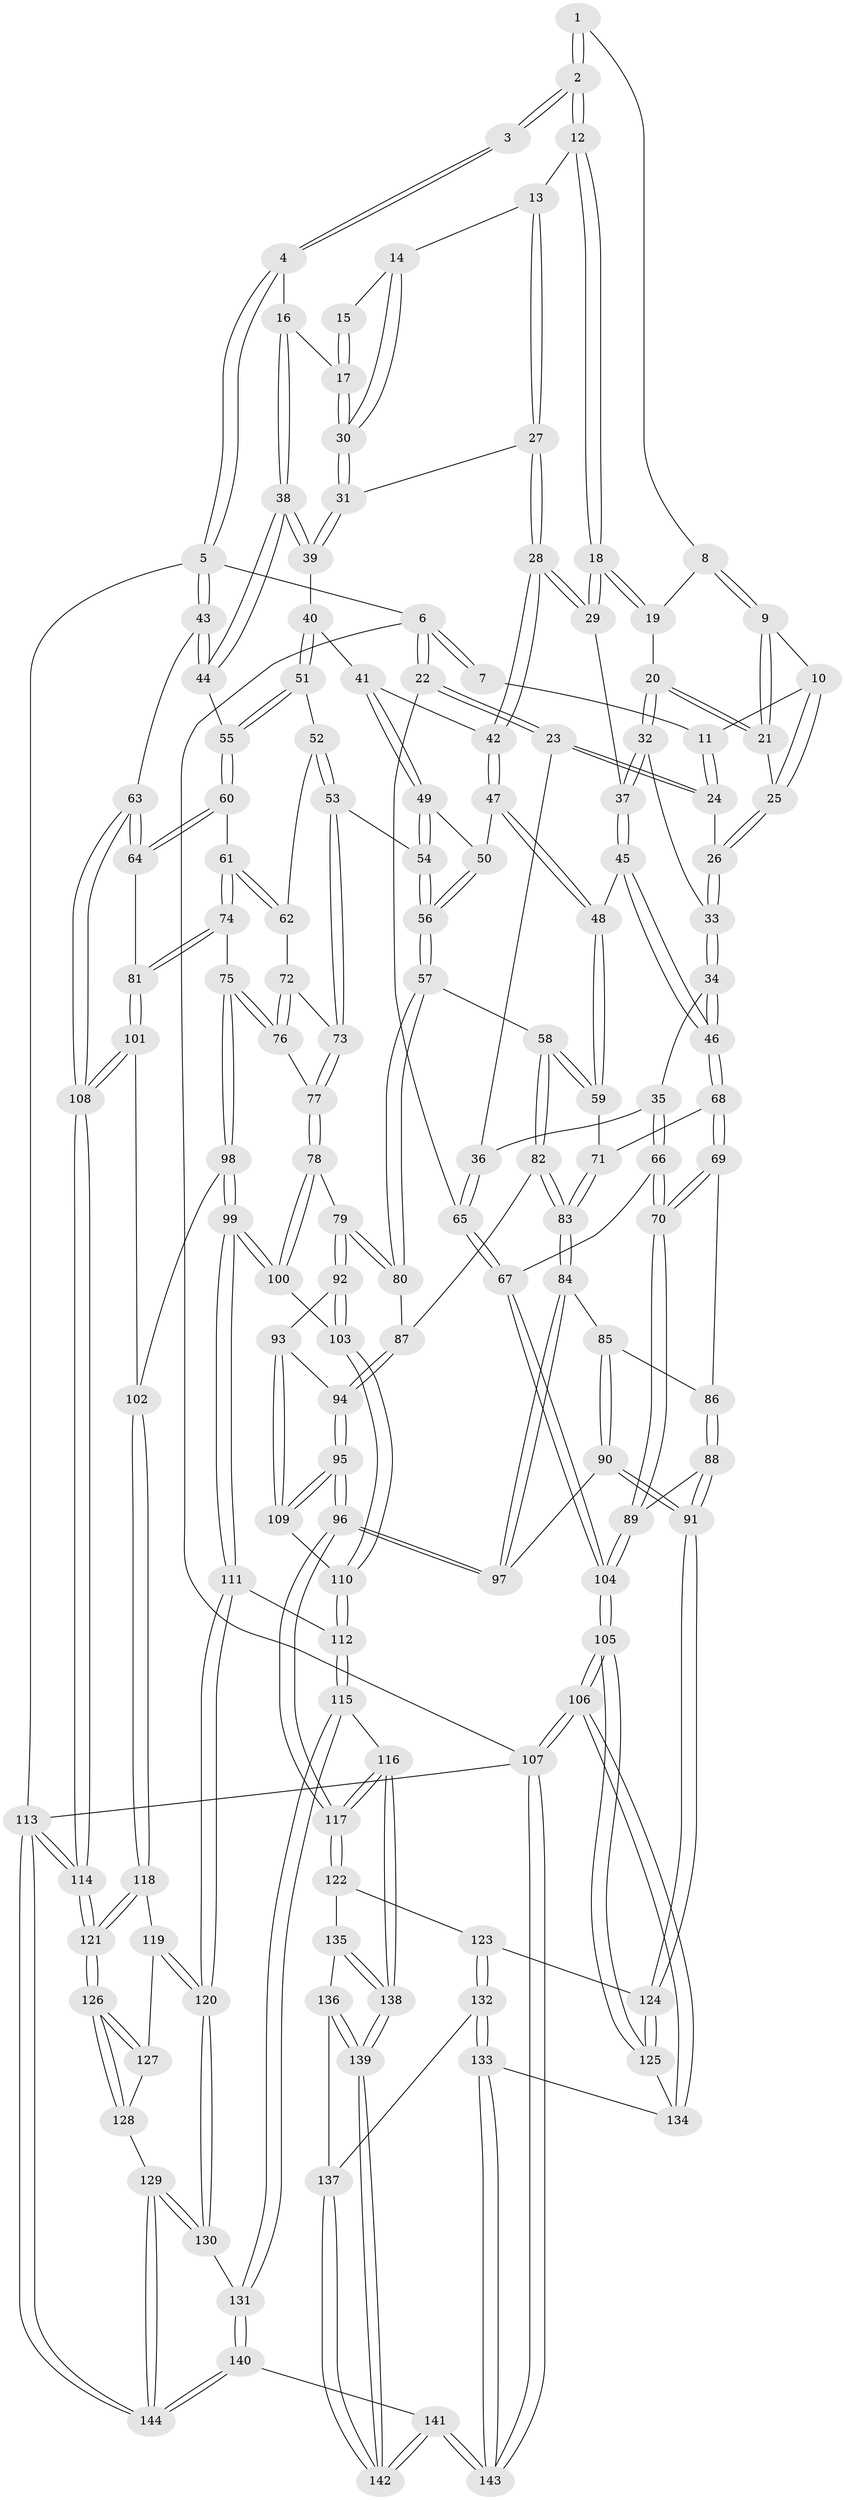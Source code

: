 // Generated by graph-tools (version 1.1) at 2025/27/03/09/25 03:27:09]
// undirected, 144 vertices, 357 edges
graph export_dot {
graph [start="1"]
  node [color=gray90,style=filled];
  1 [pos="+0.341919159232499+0"];
  2 [pos="+0.5036175043834905+0"];
  3 [pos="+0.816096883337856+0"];
  4 [pos="+1+0"];
  5 [pos="+1+0"];
  6 [pos="+0+0"];
  7 [pos="+0.18724213730063297+0"];
  8 [pos="+0.335406036197913+0"];
  9 [pos="+0.2987716445389673+0.06587622039248686"];
  10 [pos="+0.24826538640297832+0.039672232459343794"];
  11 [pos="+0.16916625312807423+0"];
  12 [pos="+0.5064257013339725+0"];
  13 [pos="+0.5711880949788933+0"];
  14 [pos="+0.7207497146809657+0.044966677266408364"];
  15 [pos="+0.7977755258502374+0"];
  16 [pos="+0.8766336145078295+0.10554961684269465"];
  17 [pos="+0.8448721023072149+0.07313507381244758"];
  18 [pos="+0.43034171081907857+0.10978220893434684"];
  19 [pos="+0.3551825389654488+0.03704799911754034"];
  20 [pos="+0.3343998475224143+0.12480683731457859"];
  21 [pos="+0.2976321787112139+0.09174848995199664"];
  22 [pos="+0+0.10306169323148133"];
  23 [pos="+0.08931585901598572+0.1288364948535078"];
  24 [pos="+0.1336155202800481+0.07595234472238295"];
  25 [pos="+0.2550603070319837+0.09812477014348342"];
  26 [pos="+0.22871544435379887+0.1140275986705593"];
  27 [pos="+0.5780241923365674+0.04189073551927154"];
  28 [pos="+0.5253870680708091+0.18258985481408607"];
  29 [pos="+0.4316478966490123+0.15525597033562705"];
  30 [pos="+0.7126827562216761+0.11551956383861782"];
  31 [pos="+0.7094334141860557+0.12095391367590154"];
  32 [pos="+0.3499513174426322+0.14889337952591747"];
  33 [pos="+0.2544895438482293+0.1887395491669765"];
  34 [pos="+0.19665758877065878+0.29254687273539837"];
  35 [pos="+0.1664589240957479+0.29097819725345586"];
  36 [pos="+0.15671903274213064+0.2843629334224346"];
  37 [pos="+0.40155717318165035+0.1673786202466199"];
  38 [pos="+0.9161266790674402+0.19465275726117304"];
  39 [pos="+0.7077457054115308+0.15386654620350143"];
  40 [pos="+0.6671052338688539+0.21908104218036126"];
  41 [pos="+0.6651385358343751+0.21926001106143866"];
  42 [pos="+0.5345194706975006+0.19402546978053134"];
  43 [pos="+1+0.20303068522703804"];
  44 [pos="+0.9421651733719498+0.22260647236473802"];
  45 [pos="+0.366932816926817+0.26221546676938406"];
  46 [pos="+0.22621751662389578+0.309690669435635"];
  47 [pos="+0.5136583918641648+0.27881576115645296"];
  48 [pos="+0.43557790676901936+0.3487307908578067"];
  49 [pos="+0.6083277953369061+0.3249701922026933"];
  50 [pos="+0.5316269058072562+0.2999716029413182"];
  51 [pos="+0.7237406736835701+0.2870908204829749"];
  52 [pos="+0.7231854892322823+0.29254483145224924"];
  53 [pos="+0.6674167923122065+0.3914645221792833"];
  54 [pos="+0.6129353538822748+0.3830462762592023"];
  55 [pos="+0.9044500730567026+0.2639247788369919"];
  56 [pos="+0.5709852072185803+0.4012730354910824"];
  57 [pos="+0.5502620266085949+0.42497872980671964"];
  58 [pos="+0.5301191761714023+0.4202481671918136"];
  59 [pos="+0.43370894881070243+0.36331624335665774"];
  60 [pos="+0.8826906583026521+0.35580780458284245"];
  61 [pos="+0.8495061231646965+0.3959810284617518"];
  62 [pos="+0.7841591117856449+0.3936781721311003"];
  63 [pos="+1+0.4506774676374597"];
  64 [pos="+1+0.4779006303004856"];
  65 [pos="+0+0.33783406149540746"];
  66 [pos="+0.11337138786867226+0.4174457099897973"];
  67 [pos="+0+0.3967791725267182"];
  68 [pos="+0.2746338922848509+0.3909611688732237"];
  69 [pos="+0.27310287333541483+0.40099322696033"];
  70 [pos="+0.1374435722034186+0.5663300185389335"];
  71 [pos="+0.40305723147123157+0.3955739541498806"];
  72 [pos="+0.7697311873810724+0.40676882006847614"];
  73 [pos="+0.6833723754490144+0.4194666859058707"];
  74 [pos="+0.8518944452600105+0.4508175833229025"];
  75 [pos="+0.7706225916534136+0.5173554077252807"];
  76 [pos="+0.7645621698948544+0.5144003767274149"];
  77 [pos="+0.6849198522537693+0.5042638070823632"];
  78 [pos="+0.6797519416739181+0.5081656815265694"];
  79 [pos="+0.5895335504164652+0.5163786763841828"];
  80 [pos="+0.5611988261898042+0.4705629737508597"];
  81 [pos="+0.9300523886656754+0.5205995861927428"];
  82 [pos="+0.4235309377844075+0.5061166597265419"];
  83 [pos="+0.4119997089923635+0.5045350618541281"];
  84 [pos="+0.40853493825848675+0.5074594446204275"];
  85 [pos="+0.32698218385023436+0.5061701158847822"];
  86 [pos="+0.31649386811574737+0.502344863503518"];
  87 [pos="+0.4484465812358669+0.5165953356699536"];
  88 [pos="+0.14534418417825906+0.6231505907360467"];
  89 [pos="+0.1295029645514597+0.6107572559907977"];
  90 [pos="+0.3262806746675724+0.6499930978793071"];
  91 [pos="+0.17529233890732202+0.6608920722180998"];
  92 [pos="+0.5799626648903774+0.5345994858309169"];
  93 [pos="+0.5545019393131622+0.5534412495623192"];
  94 [pos="+0.4717789261971076+0.5385560273858789"];
  95 [pos="+0.48067164906466153+0.6600855366871621"];
  96 [pos="+0.43647399841688234+0.6993875175712571"];
  97 [pos="+0.38140582300073994+0.6567889154870037"];
  98 [pos="+0.7755383924484424+0.5259542702299953"];
  99 [pos="+0.7056861906884746+0.6566174513076773"];
  100 [pos="+0.6823620202496703+0.6308450062955444"];
  101 [pos="+0.897471515671355+0.589983486118194"];
  102 [pos="+0.8628165325651259+0.6154811746409811"];
  103 [pos="+0.620844570431444+0.6242374127583004"];
  104 [pos="+0+0.6082332443092283"];
  105 [pos="+0+0.849226179637644"];
  106 [pos="+0+1"];
  107 [pos="+0+1"];
  108 [pos="+1+0.7425411853405276"];
  109 [pos="+0.5163905347141684+0.642963416090327"];
  110 [pos="+0.5802489099323827+0.6563183646183338"];
  111 [pos="+0.7438989457565982+0.7257743656702451"];
  112 [pos="+0.616553334877999+0.7369217539964978"];
  113 [pos="+1+1"];
  114 [pos="+1+0.8478458517121797"];
  115 [pos="+0.5236602125712659+0.80943806057797"];
  116 [pos="+0.4614437635095022+0.7993779982928656"];
  117 [pos="+0.44685607919485176+0.756056156127362"];
  118 [pos="+0.8604717443509657+0.6226498830397079"];
  119 [pos="+0.8173327613403644+0.7111060507160162"];
  120 [pos="+0.7679371617132676+0.7398389501656633"];
  121 [pos="+1+0.8423530703372129"];
  122 [pos="+0.23252004107151644+0.7651140446305921"];
  123 [pos="+0.19028431968771656+0.730016606939722"];
  124 [pos="+0.17984699207754182+0.7133252341829769"];
  125 [pos="+0.09572829094941503+0.8097902835418301"];
  126 [pos="+1+0.839823297934128"];
  127 [pos="+0.8441832020868533+0.7225421003117619"];
  128 [pos="+0.9248996952863556+0.8980164200679751"];
  129 [pos="+0.821770012420438+0.9289678466269891"];
  130 [pos="+0.7607318922531991+0.8439820105579746"];
  131 [pos="+0.6173793437583766+0.897691694653765"];
  132 [pos="+0.18467747396058481+0.8968254102597408"];
  133 [pos="+0.15338205030746896+0.917103747772897"];
  134 [pos="+0.10236752762837911+0.9088425920495078"];
  135 [pos="+0.26683687931156513+0.8074486178996034"];
  136 [pos="+0.27481084148471846+0.8774823606136707"];
  137 [pos="+0.1870952099316524+0.8973512460012166"];
  138 [pos="+0.44195509547091144+0.8261030763215218"];
  139 [pos="+0.3797612452620088+0.9916225451731125"];
  140 [pos="+0.5657054606918538+1"];
  141 [pos="+0.3848133099061141+1"];
  142 [pos="+0.37707053007252145+1"];
  143 [pos="+0.25055766832062487+1"];
  144 [pos="+0.7821745600509935+1"];
  1 -- 2;
  1 -- 2;
  1 -- 8;
  2 -- 3;
  2 -- 3;
  2 -- 12;
  2 -- 12;
  3 -- 4;
  3 -- 4;
  4 -- 5;
  4 -- 5;
  4 -- 16;
  5 -- 6;
  5 -- 43;
  5 -- 43;
  5 -- 113;
  6 -- 7;
  6 -- 7;
  6 -- 22;
  6 -- 22;
  6 -- 107;
  7 -- 11;
  8 -- 9;
  8 -- 9;
  8 -- 19;
  9 -- 10;
  9 -- 21;
  9 -- 21;
  10 -- 11;
  10 -- 25;
  10 -- 25;
  11 -- 24;
  11 -- 24;
  12 -- 13;
  12 -- 18;
  12 -- 18;
  13 -- 14;
  13 -- 27;
  13 -- 27;
  14 -- 15;
  14 -- 30;
  14 -- 30;
  15 -- 17;
  15 -- 17;
  16 -- 17;
  16 -- 38;
  16 -- 38;
  17 -- 30;
  17 -- 30;
  18 -- 19;
  18 -- 19;
  18 -- 29;
  18 -- 29;
  19 -- 20;
  20 -- 21;
  20 -- 21;
  20 -- 32;
  20 -- 32;
  21 -- 25;
  22 -- 23;
  22 -- 23;
  22 -- 65;
  23 -- 24;
  23 -- 24;
  23 -- 36;
  24 -- 26;
  25 -- 26;
  25 -- 26;
  26 -- 33;
  26 -- 33;
  27 -- 28;
  27 -- 28;
  27 -- 31;
  28 -- 29;
  28 -- 29;
  28 -- 42;
  28 -- 42;
  29 -- 37;
  30 -- 31;
  30 -- 31;
  31 -- 39;
  31 -- 39;
  32 -- 33;
  32 -- 37;
  32 -- 37;
  33 -- 34;
  33 -- 34;
  34 -- 35;
  34 -- 46;
  34 -- 46;
  35 -- 36;
  35 -- 66;
  35 -- 66;
  36 -- 65;
  36 -- 65;
  37 -- 45;
  37 -- 45;
  38 -- 39;
  38 -- 39;
  38 -- 44;
  38 -- 44;
  39 -- 40;
  40 -- 41;
  40 -- 51;
  40 -- 51;
  41 -- 42;
  41 -- 49;
  41 -- 49;
  42 -- 47;
  42 -- 47;
  43 -- 44;
  43 -- 44;
  43 -- 63;
  44 -- 55;
  45 -- 46;
  45 -- 46;
  45 -- 48;
  46 -- 68;
  46 -- 68;
  47 -- 48;
  47 -- 48;
  47 -- 50;
  48 -- 59;
  48 -- 59;
  49 -- 50;
  49 -- 54;
  49 -- 54;
  50 -- 56;
  50 -- 56;
  51 -- 52;
  51 -- 55;
  51 -- 55;
  52 -- 53;
  52 -- 53;
  52 -- 62;
  53 -- 54;
  53 -- 73;
  53 -- 73;
  54 -- 56;
  54 -- 56;
  55 -- 60;
  55 -- 60;
  56 -- 57;
  56 -- 57;
  57 -- 58;
  57 -- 80;
  57 -- 80;
  58 -- 59;
  58 -- 59;
  58 -- 82;
  58 -- 82;
  59 -- 71;
  60 -- 61;
  60 -- 64;
  60 -- 64;
  61 -- 62;
  61 -- 62;
  61 -- 74;
  61 -- 74;
  62 -- 72;
  63 -- 64;
  63 -- 64;
  63 -- 108;
  63 -- 108;
  64 -- 81;
  65 -- 67;
  65 -- 67;
  66 -- 67;
  66 -- 70;
  66 -- 70;
  67 -- 104;
  67 -- 104;
  68 -- 69;
  68 -- 69;
  68 -- 71;
  69 -- 70;
  69 -- 70;
  69 -- 86;
  70 -- 89;
  70 -- 89;
  71 -- 83;
  71 -- 83;
  72 -- 73;
  72 -- 76;
  72 -- 76;
  73 -- 77;
  73 -- 77;
  74 -- 75;
  74 -- 81;
  74 -- 81;
  75 -- 76;
  75 -- 76;
  75 -- 98;
  75 -- 98;
  76 -- 77;
  77 -- 78;
  77 -- 78;
  78 -- 79;
  78 -- 100;
  78 -- 100;
  79 -- 80;
  79 -- 80;
  79 -- 92;
  79 -- 92;
  80 -- 87;
  81 -- 101;
  81 -- 101;
  82 -- 83;
  82 -- 83;
  82 -- 87;
  83 -- 84;
  83 -- 84;
  84 -- 85;
  84 -- 97;
  84 -- 97;
  85 -- 86;
  85 -- 90;
  85 -- 90;
  86 -- 88;
  86 -- 88;
  87 -- 94;
  87 -- 94;
  88 -- 89;
  88 -- 91;
  88 -- 91;
  89 -- 104;
  89 -- 104;
  90 -- 91;
  90 -- 91;
  90 -- 97;
  91 -- 124;
  91 -- 124;
  92 -- 93;
  92 -- 103;
  92 -- 103;
  93 -- 94;
  93 -- 109;
  93 -- 109;
  94 -- 95;
  94 -- 95;
  95 -- 96;
  95 -- 96;
  95 -- 109;
  95 -- 109;
  96 -- 97;
  96 -- 97;
  96 -- 117;
  96 -- 117;
  98 -- 99;
  98 -- 99;
  98 -- 102;
  99 -- 100;
  99 -- 100;
  99 -- 111;
  99 -- 111;
  100 -- 103;
  101 -- 102;
  101 -- 108;
  101 -- 108;
  102 -- 118;
  102 -- 118;
  103 -- 110;
  103 -- 110;
  104 -- 105;
  104 -- 105;
  105 -- 106;
  105 -- 106;
  105 -- 125;
  105 -- 125;
  106 -- 107;
  106 -- 107;
  106 -- 134;
  106 -- 134;
  107 -- 143;
  107 -- 143;
  107 -- 113;
  108 -- 114;
  108 -- 114;
  109 -- 110;
  110 -- 112;
  110 -- 112;
  111 -- 112;
  111 -- 120;
  111 -- 120;
  112 -- 115;
  112 -- 115;
  113 -- 114;
  113 -- 114;
  113 -- 144;
  113 -- 144;
  114 -- 121;
  114 -- 121;
  115 -- 116;
  115 -- 131;
  115 -- 131;
  116 -- 117;
  116 -- 117;
  116 -- 138;
  116 -- 138;
  117 -- 122;
  117 -- 122;
  118 -- 119;
  118 -- 121;
  118 -- 121;
  119 -- 120;
  119 -- 120;
  119 -- 127;
  120 -- 130;
  120 -- 130;
  121 -- 126;
  121 -- 126;
  122 -- 123;
  122 -- 135;
  123 -- 124;
  123 -- 132;
  123 -- 132;
  124 -- 125;
  124 -- 125;
  125 -- 134;
  126 -- 127;
  126 -- 127;
  126 -- 128;
  126 -- 128;
  127 -- 128;
  128 -- 129;
  129 -- 130;
  129 -- 130;
  129 -- 144;
  129 -- 144;
  130 -- 131;
  131 -- 140;
  131 -- 140;
  132 -- 133;
  132 -- 133;
  132 -- 137;
  133 -- 134;
  133 -- 143;
  133 -- 143;
  135 -- 136;
  135 -- 138;
  135 -- 138;
  136 -- 137;
  136 -- 139;
  136 -- 139;
  137 -- 142;
  137 -- 142;
  138 -- 139;
  138 -- 139;
  139 -- 142;
  139 -- 142;
  140 -- 141;
  140 -- 144;
  140 -- 144;
  141 -- 142;
  141 -- 142;
  141 -- 143;
  141 -- 143;
}
